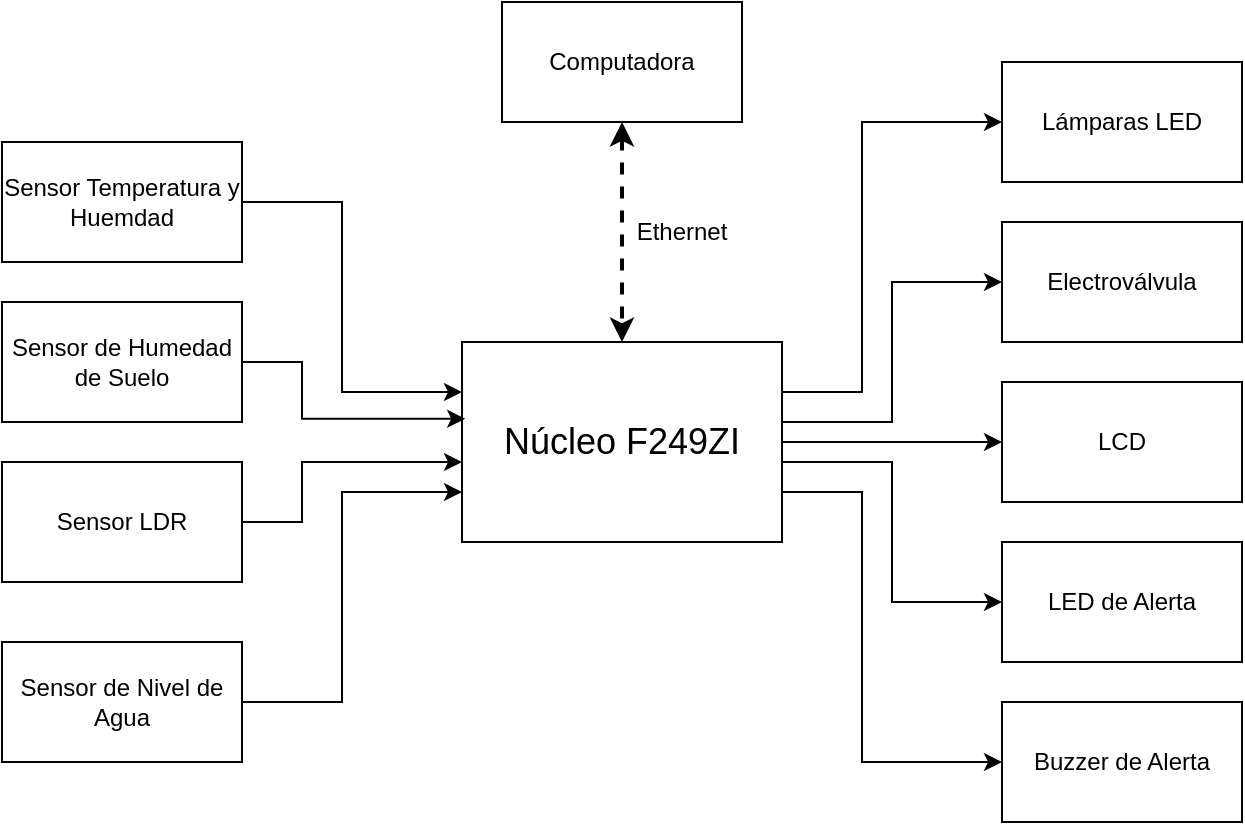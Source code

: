 <mxfile version="26.1.1">
  <diagram name="Página-1" id="7BJk3fWdT3Sa6y3Y3sVS">
    <mxGraphModel dx="1050" dy="530" grid="1" gridSize="10" guides="1" tooltips="1" connect="1" arrows="1" fold="1" page="1" pageScale="1" pageWidth="827" pageHeight="1169" math="0" shadow="0">
      <root>
        <mxCell id="0" />
        <mxCell id="1" parent="0" />
        <mxCell id="XE9et_yRO4S6TkY2Q2Em-15" style="edgeStyle=orthogonalEdgeStyle;rounded=0;orthogonalLoop=1;jettySize=auto;html=1;exitX=1;exitY=0.5;exitDx=0;exitDy=0;entryX=0;entryY=0.5;entryDx=0;entryDy=0;" edge="1" parent="1" source="XE9et_yRO4S6TkY2Q2Em-1" target="XE9et_yRO4S6TkY2Q2Em-10">
          <mxGeometry relative="1" as="geometry" />
        </mxCell>
        <mxCell id="XE9et_yRO4S6TkY2Q2Em-16" style="edgeStyle=orthogonalEdgeStyle;rounded=0;orthogonalLoop=1;jettySize=auto;html=1;exitX=1;exitY=0.25;exitDx=0;exitDy=0;entryX=0;entryY=0.5;entryDx=0;entryDy=0;" edge="1" parent="1" source="XE9et_yRO4S6TkY2Q2Em-1" target="XE9et_yRO4S6TkY2Q2Em-11">
          <mxGeometry relative="1" as="geometry">
            <Array as="points">
              <mxPoint x="510" y="290" />
              <mxPoint x="565" y="290" />
              <mxPoint x="565" y="220" />
            </Array>
          </mxGeometry>
        </mxCell>
        <mxCell id="XE9et_yRO4S6TkY2Q2Em-17" style="edgeStyle=orthogonalEdgeStyle;rounded=0;orthogonalLoop=1;jettySize=auto;html=1;exitX=1;exitY=0.25;exitDx=0;exitDy=0;entryX=0;entryY=0.5;entryDx=0;entryDy=0;" edge="1" parent="1" source="XE9et_yRO4S6TkY2Q2Em-1" target="XE9et_yRO4S6TkY2Q2Em-12">
          <mxGeometry relative="1" as="geometry">
            <Array as="points">
              <mxPoint x="550" y="275" />
              <mxPoint x="550" y="140" />
            </Array>
          </mxGeometry>
        </mxCell>
        <mxCell id="XE9et_yRO4S6TkY2Q2Em-18" style="edgeStyle=orthogonalEdgeStyle;rounded=0;orthogonalLoop=1;jettySize=auto;html=1;exitX=1;exitY=0.75;exitDx=0;exitDy=0;entryX=0;entryY=0.5;entryDx=0;entryDy=0;" edge="1" parent="1" source="XE9et_yRO4S6TkY2Q2Em-1" target="XE9et_yRO4S6TkY2Q2Em-13">
          <mxGeometry relative="1" as="geometry">
            <Array as="points">
              <mxPoint x="510" y="310" />
              <mxPoint x="565" y="310" />
              <mxPoint x="565" y="380" />
            </Array>
          </mxGeometry>
        </mxCell>
        <mxCell id="XE9et_yRO4S6TkY2Q2Em-19" style="edgeStyle=orthogonalEdgeStyle;rounded=0;orthogonalLoop=1;jettySize=auto;html=1;exitX=1;exitY=0.75;exitDx=0;exitDy=0;entryX=0;entryY=0.5;entryDx=0;entryDy=0;" edge="1" parent="1" source="XE9et_yRO4S6TkY2Q2Em-1" target="XE9et_yRO4S6TkY2Q2Em-14">
          <mxGeometry relative="1" as="geometry">
            <Array as="points">
              <mxPoint x="550" y="325" />
              <mxPoint x="550" y="460" />
            </Array>
          </mxGeometry>
        </mxCell>
        <mxCell id="XE9et_yRO4S6TkY2Q2Em-1" value="&lt;font style=&quot;font-size: 18px;&quot;&gt;Núcleo F249ZI&lt;/font&gt;" style="rounded=0;whiteSpace=wrap;html=1;" vertex="1" parent="1">
          <mxGeometry x="350" y="250" width="160" height="100" as="geometry" />
        </mxCell>
        <mxCell id="XE9et_yRO4S6TkY2Q2Em-2" value="Sensor Temperatura y Huemdad" style="rounded=0;whiteSpace=wrap;html=1;" vertex="1" parent="1">
          <mxGeometry x="120" y="150" width="120" height="60" as="geometry" />
        </mxCell>
        <mxCell id="XE9et_yRO4S6TkY2Q2Em-3" style="edgeStyle=orthogonalEdgeStyle;rounded=0;orthogonalLoop=1;jettySize=auto;html=1;exitX=1;exitY=0.5;exitDx=0;exitDy=0;entryX=0;entryY=0.25;entryDx=0;entryDy=0;" edge="1" parent="1" source="XE9et_yRO4S6TkY2Q2Em-2" target="XE9et_yRO4S6TkY2Q2Em-1">
          <mxGeometry relative="1" as="geometry">
            <Array as="points">
              <mxPoint x="290" y="180" />
              <mxPoint x="290" y="275" />
            </Array>
          </mxGeometry>
        </mxCell>
        <mxCell id="XE9et_yRO4S6TkY2Q2Em-4" value="Sensor de Humedad de Suelo" style="rounded=0;whiteSpace=wrap;html=1;" vertex="1" parent="1">
          <mxGeometry x="120" y="230" width="120" height="60" as="geometry" />
        </mxCell>
        <mxCell id="XE9et_yRO4S6TkY2Q2Em-5" style="edgeStyle=orthogonalEdgeStyle;rounded=0;orthogonalLoop=1;jettySize=auto;html=1;exitX=1;exitY=0.5;exitDx=0;exitDy=0;entryX=0.01;entryY=0.384;entryDx=0;entryDy=0;entryPerimeter=0;" edge="1" parent="1" source="XE9et_yRO4S6TkY2Q2Em-4" target="XE9et_yRO4S6TkY2Q2Em-1">
          <mxGeometry relative="1" as="geometry">
            <Array as="points">
              <mxPoint x="270" y="260" />
              <mxPoint x="270" y="288" />
            </Array>
          </mxGeometry>
        </mxCell>
        <mxCell id="XE9et_yRO4S6TkY2Q2Em-7" style="edgeStyle=orthogonalEdgeStyle;rounded=0;orthogonalLoop=1;jettySize=auto;html=1;exitX=1;exitY=0.5;exitDx=0;exitDy=0;" edge="1" parent="1" source="XE9et_yRO4S6TkY2Q2Em-6">
          <mxGeometry relative="1" as="geometry">
            <mxPoint x="350" y="310" as="targetPoint" />
            <Array as="points">
              <mxPoint x="270" y="340" />
              <mxPoint x="270" y="310" />
            </Array>
          </mxGeometry>
        </mxCell>
        <mxCell id="XE9et_yRO4S6TkY2Q2Em-6" value="Sensor LDR" style="rounded=0;whiteSpace=wrap;html=1;" vertex="1" parent="1">
          <mxGeometry x="120" y="310" width="120" height="60" as="geometry" />
        </mxCell>
        <mxCell id="XE9et_yRO4S6TkY2Q2Em-9" style="edgeStyle=orthogonalEdgeStyle;rounded=0;orthogonalLoop=1;jettySize=auto;html=1;exitX=1;exitY=0.5;exitDx=0;exitDy=0;entryX=0;entryY=0.75;entryDx=0;entryDy=0;" edge="1" parent="1" source="XE9et_yRO4S6TkY2Q2Em-8" target="XE9et_yRO4S6TkY2Q2Em-1">
          <mxGeometry relative="1" as="geometry">
            <Array as="points">
              <mxPoint x="290" y="430" />
              <mxPoint x="290" y="325" />
            </Array>
          </mxGeometry>
        </mxCell>
        <mxCell id="XE9et_yRO4S6TkY2Q2Em-8" value="Sensor de Nivel de Agua" style="rounded=0;whiteSpace=wrap;html=1;" vertex="1" parent="1">
          <mxGeometry x="120" y="400" width="120" height="60" as="geometry" />
        </mxCell>
        <mxCell id="XE9et_yRO4S6TkY2Q2Em-10" value="LCD" style="rounded=0;whiteSpace=wrap;html=1;" vertex="1" parent="1">
          <mxGeometry x="620" y="270" width="120" height="60" as="geometry" />
        </mxCell>
        <mxCell id="XE9et_yRO4S6TkY2Q2Em-11" value="Electroválvula" style="rounded=0;whiteSpace=wrap;html=1;" vertex="1" parent="1">
          <mxGeometry x="620" y="190" width="120" height="60" as="geometry" />
        </mxCell>
        <mxCell id="XE9et_yRO4S6TkY2Q2Em-12" value="Lámparas LED" style="rounded=0;whiteSpace=wrap;html=1;" vertex="1" parent="1">
          <mxGeometry x="620" y="110" width="120" height="60" as="geometry" />
        </mxCell>
        <mxCell id="XE9et_yRO4S6TkY2Q2Em-13" value="LED de Alerta" style="rounded=0;whiteSpace=wrap;html=1;" vertex="1" parent="1">
          <mxGeometry x="620" y="350" width="120" height="60" as="geometry" />
        </mxCell>
        <mxCell id="XE9et_yRO4S6TkY2Q2Em-14" value="Buzzer de Alerta" style="rounded=0;whiteSpace=wrap;html=1;" vertex="1" parent="1">
          <mxGeometry x="620" y="430" width="120" height="60" as="geometry" />
        </mxCell>
        <mxCell id="XE9et_yRO4S6TkY2Q2Em-23" style="edgeStyle=orthogonalEdgeStyle;rounded=0;orthogonalLoop=1;jettySize=auto;html=1;exitX=0.5;exitY=1;exitDx=0;exitDy=0;entryX=0.5;entryY=0;entryDx=0;entryDy=0;dashed=1;strokeWidth=2;startArrow=classic;startFill=1;" edge="1" parent="1" source="XE9et_yRO4S6TkY2Q2Em-22" target="XE9et_yRO4S6TkY2Q2Em-1">
          <mxGeometry relative="1" as="geometry" />
        </mxCell>
        <mxCell id="XE9et_yRO4S6TkY2Q2Em-22" value="Computadora" style="rounded=0;whiteSpace=wrap;html=1;" vertex="1" parent="1">
          <mxGeometry x="370" y="80" width="120" height="60" as="geometry" />
        </mxCell>
        <mxCell id="XE9et_yRO4S6TkY2Q2Em-24" value="Ethernet" style="text;html=1;align=center;verticalAlign=middle;whiteSpace=wrap;rounded=0;" vertex="1" parent="1">
          <mxGeometry x="430" y="180" width="60" height="30" as="geometry" />
        </mxCell>
      </root>
    </mxGraphModel>
  </diagram>
</mxfile>

